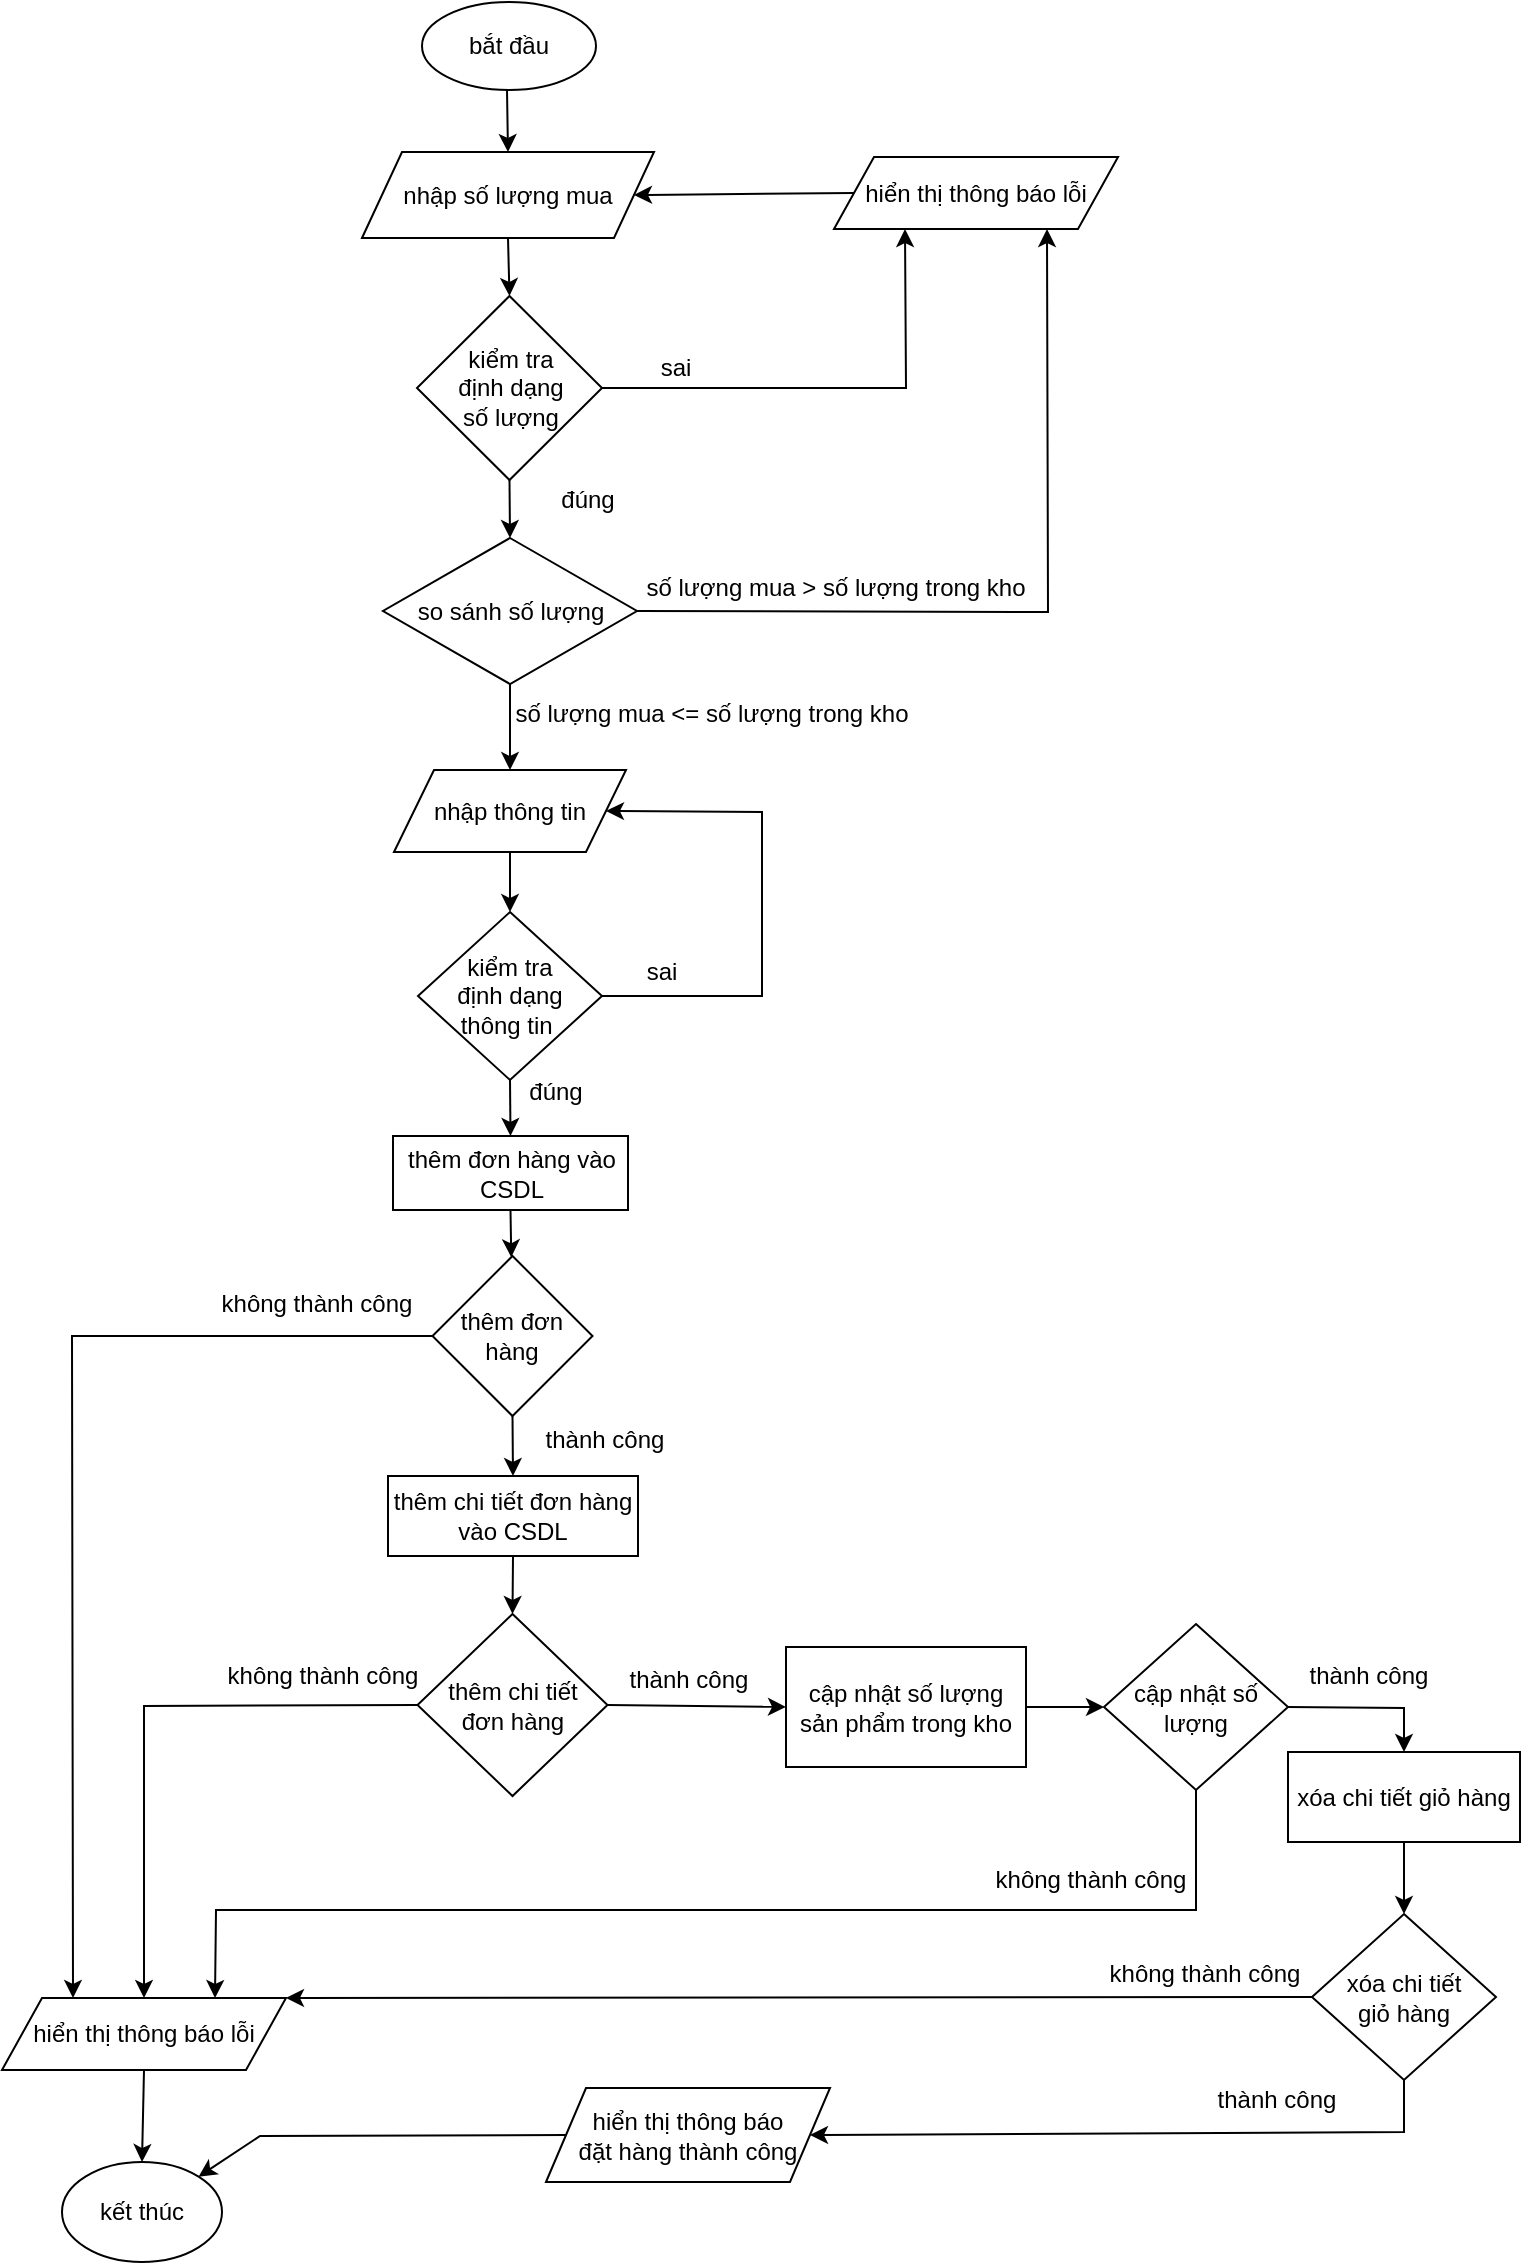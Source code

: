 <mxfile version="15.9.1" type="device"><diagram id="C5RBs43oDa-KdzZeNtuy" name="Page-1"><mxGraphModel dx="1232" dy="733" grid="0" gridSize="10" guides="1" tooltips="1" connect="1" arrows="1" fold="1" page="1" pageScale="1" pageWidth="827" pageHeight="1169" math="0" shadow="0"><root><mxCell id="WIyWlLk6GJQsqaUBKTNV-0"/><mxCell id="WIyWlLk6GJQsqaUBKTNV-1" parent="WIyWlLk6GJQsqaUBKTNV-0"/><mxCell id="MuGYmFmfzeD8GJijzQgY-0" value="bắt đầu" style="ellipse;whiteSpace=wrap;html=1;" parent="WIyWlLk6GJQsqaUBKTNV-1" vertex="1"><mxGeometry x="244" y="11" width="87" height="44" as="geometry"/></mxCell><mxCell id="lgZuOQ4NDq4DI2X1U_Di-1" value="" style="endArrow=classic;html=1;rounded=0;exitX=0.5;exitY=1;exitDx=0;exitDy=0;entryX=0.5;entryY=0;entryDx=0;entryDy=0;" edge="1" parent="WIyWlLk6GJQsqaUBKTNV-1" target="lgZuOQ4NDq4DI2X1U_Di-4"><mxGeometry width="50" height="50" relative="1" as="geometry"><mxPoint x="286.5" y="55" as="sourcePoint"/><mxPoint x="286.861" y="111" as="targetPoint"/></mxGeometry></mxCell><mxCell id="lgZuOQ4NDq4DI2X1U_Di-4" value="nhập số lượng mua" style="shape=parallelogram;perimeter=parallelogramPerimeter;whiteSpace=wrap;html=1;fixedSize=1;" vertex="1" parent="WIyWlLk6GJQsqaUBKTNV-1"><mxGeometry x="214" y="86" width="146" height="43" as="geometry"/></mxCell><mxCell id="lgZuOQ4NDq4DI2X1U_Di-5" value="kiểm tra &lt;br&gt;định dạng&lt;br&gt;số lượng" style="rhombus;whiteSpace=wrap;html=1;" vertex="1" parent="WIyWlLk6GJQsqaUBKTNV-1"><mxGeometry x="241.5" y="158" width="92.5" height="92" as="geometry"/></mxCell><mxCell id="lgZuOQ4NDq4DI2X1U_Di-6" value="" style="endArrow=classic;html=1;rounded=0;exitX=0.5;exitY=1;exitDx=0;exitDy=0;entryX=0.5;entryY=0;entryDx=0;entryDy=0;" edge="1" parent="WIyWlLk6GJQsqaUBKTNV-1" source="lgZuOQ4NDq4DI2X1U_Di-4" target="lgZuOQ4NDq4DI2X1U_Di-5"><mxGeometry width="50" height="50" relative="1" as="geometry"><mxPoint x="432" y="178" as="sourcePoint"/><mxPoint x="482" y="128" as="targetPoint"/></mxGeometry></mxCell><mxCell id="lgZuOQ4NDq4DI2X1U_Di-7" value="" style="endArrow=classic;html=1;rounded=0;entryX=0.25;entryY=1;entryDx=0;entryDy=0;exitX=1;exitY=0.5;exitDx=0;exitDy=0;" edge="1" parent="WIyWlLk6GJQsqaUBKTNV-1" source="lgZuOQ4NDq4DI2X1U_Di-5" target="lgZuOQ4NDq4DI2X1U_Di-47"><mxGeometry width="50" height="50" relative="1" as="geometry"><mxPoint x="335" y="222" as="sourcePoint"/><mxPoint x="383" y="222" as="targetPoint"/><Array as="points"><mxPoint x="486" y="204"/></Array></mxGeometry></mxCell><mxCell id="lgZuOQ4NDq4DI2X1U_Di-8" value="" style="endArrow=classic;html=1;rounded=0;exitX=0.5;exitY=1;exitDx=0;exitDy=0;entryX=0.5;entryY=0;entryDx=0;entryDy=0;" edge="1" parent="WIyWlLk6GJQsqaUBKTNV-1" source="lgZuOQ4NDq4DI2X1U_Di-5" target="lgZuOQ4NDq4DI2X1U_Di-9"><mxGeometry width="50" height="50" relative="1" as="geometry"><mxPoint x="259" y="330" as="sourcePoint"/><mxPoint x="288" y="288" as="targetPoint"/></mxGeometry></mxCell><mxCell id="lgZuOQ4NDq4DI2X1U_Di-9" value="so sánh số lượng" style="rhombus;whiteSpace=wrap;html=1;" vertex="1" parent="WIyWlLk6GJQsqaUBKTNV-1"><mxGeometry x="224.5" y="279" width="127" height="73" as="geometry"/></mxCell><mxCell id="lgZuOQ4NDq4DI2X1U_Di-10" value="" style="endArrow=classic;html=1;rounded=0;exitX=1;exitY=0.5;exitDx=0;exitDy=0;entryX=0.75;entryY=1;entryDx=0;entryDy=0;" edge="1" parent="WIyWlLk6GJQsqaUBKTNV-1" source="lgZuOQ4NDq4DI2X1U_Di-9" target="lgZuOQ4NDq4DI2X1U_Di-47"><mxGeometry width="50" height="50" relative="1" as="geometry"><mxPoint x="507" y="351" as="sourcePoint"/><mxPoint x="477" y="355" as="targetPoint"/><Array as="points"><mxPoint x="557" y="316"/></Array></mxGeometry></mxCell><mxCell id="lgZuOQ4NDq4DI2X1U_Di-11" value="" style="endArrow=classic;html=1;rounded=0;exitX=0.5;exitY=1;exitDx=0;exitDy=0;entryX=0.5;entryY=0;entryDx=0;entryDy=0;" edge="1" parent="WIyWlLk6GJQsqaUBKTNV-1" source="lgZuOQ4NDq4DI2X1U_Di-9" target="lgZuOQ4NDq4DI2X1U_Di-17"><mxGeometry width="50" height="50" relative="1" as="geometry"><mxPoint x="234" y="568" as="sourcePoint"/><mxPoint x="289.25" y="428" as="targetPoint"/></mxGeometry></mxCell><mxCell id="lgZuOQ4NDq4DI2X1U_Di-16" value="kiểm tra &lt;br&gt;định dạng&lt;br&gt;thông tin&amp;nbsp;" style="rhombus;whiteSpace=wrap;html=1;" vertex="1" parent="WIyWlLk6GJQsqaUBKTNV-1"><mxGeometry x="242" y="466" width="92" height="84" as="geometry"/></mxCell><mxCell id="lgZuOQ4NDq4DI2X1U_Di-17" value="nhập thông tin" style="shape=parallelogram;perimeter=parallelogramPerimeter;whiteSpace=wrap;html=1;fixedSize=1;" vertex="1" parent="WIyWlLk6GJQsqaUBKTNV-1"><mxGeometry x="230" y="395" width="116" height="41" as="geometry"/></mxCell><mxCell id="lgZuOQ4NDq4DI2X1U_Di-22" value="thêm đơn hàng vào CSDL" style="rounded=0;whiteSpace=wrap;html=1;" vertex="1" parent="WIyWlLk6GJQsqaUBKTNV-1"><mxGeometry x="229.5" y="578" width="117.5" height="37" as="geometry"/></mxCell><mxCell id="lgZuOQ4NDq4DI2X1U_Di-23" value="" style="endArrow=classic;html=1;rounded=0;exitX=0.5;exitY=1;exitDx=0;exitDy=0;" edge="1" parent="WIyWlLk6GJQsqaUBKTNV-1" source="lgZuOQ4NDq4DI2X1U_Di-22" target="lgZuOQ4NDq4DI2X1U_Di-25"><mxGeometry width="50" height="50" relative="1" as="geometry"><mxPoint x="250" y="743" as="sourcePoint"/><mxPoint x="289.75" y="652" as="targetPoint"/></mxGeometry></mxCell><mxCell id="lgZuOQ4NDq4DI2X1U_Di-25" value="thêm đơn hàng" style="rhombus;whiteSpace=wrap;html=1;" vertex="1" parent="WIyWlLk6GJQsqaUBKTNV-1"><mxGeometry x="249.25" y="638" width="80" height="80" as="geometry"/></mxCell><mxCell id="lgZuOQ4NDq4DI2X1U_Di-26" value="" style="endArrow=classic;html=1;rounded=0;exitX=0;exitY=0.5;exitDx=0;exitDy=0;entryX=0.25;entryY=0;entryDx=0;entryDy=0;" edge="1" parent="WIyWlLk6GJQsqaUBKTNV-1" source="lgZuOQ4NDq4DI2X1U_Di-25" target="lgZuOQ4NDq4DI2X1U_Di-62"><mxGeometry width="50" height="50" relative="1" as="geometry"><mxPoint x="249.25" y="678" as="sourcePoint"/><mxPoint x="25" y="248" as="targetPoint"/><Array as="points"><mxPoint x="69" y="678"/></Array></mxGeometry></mxCell><mxCell id="lgZuOQ4NDq4DI2X1U_Di-27" value="" style="endArrow=classic;html=1;rounded=0;exitX=0.5;exitY=1;exitDx=0;exitDy=0;entryX=0.5;entryY=0;entryDx=0;entryDy=0;" edge="1" parent="WIyWlLk6GJQsqaUBKTNV-1" source="lgZuOQ4NDq4DI2X1U_Di-25" target="lgZuOQ4NDq4DI2X1U_Di-28"><mxGeometry width="50" height="50" relative="1" as="geometry"><mxPoint x="289.25" y="718" as="sourcePoint"/><mxPoint x="289" y="760" as="targetPoint"/></mxGeometry></mxCell><mxCell id="lgZuOQ4NDq4DI2X1U_Di-28" value="thêm chi tiết đơn hàng vào CSDL" style="rounded=0;whiteSpace=wrap;html=1;" vertex="1" parent="WIyWlLk6GJQsqaUBKTNV-1"><mxGeometry x="227" y="748" width="125" height="40" as="geometry"/></mxCell><mxCell id="lgZuOQ4NDq4DI2X1U_Di-29" value="thêm chi tiết&lt;br&gt;đơn hàng" style="rhombus;whiteSpace=wrap;html=1;" vertex="1" parent="WIyWlLk6GJQsqaUBKTNV-1"><mxGeometry x="241.75" y="817" width="95" height="91" as="geometry"/></mxCell><mxCell id="lgZuOQ4NDq4DI2X1U_Di-30" value="" style="endArrow=classic;html=1;rounded=0;exitX=0.5;exitY=1;exitDx=0;exitDy=0;entryX=0.5;entryY=0;entryDx=0;entryDy=0;" edge="1" parent="WIyWlLk6GJQsqaUBKTNV-1" source="lgZuOQ4NDq4DI2X1U_Di-28" target="lgZuOQ4NDq4DI2X1U_Di-29"><mxGeometry width="50" height="50" relative="1" as="geometry"><mxPoint x="435" y="861" as="sourcePoint"/><mxPoint x="485" y="811" as="targetPoint"/></mxGeometry></mxCell><mxCell id="lgZuOQ4NDq4DI2X1U_Di-31" value="" style="endArrow=classic;html=1;rounded=0;exitX=0;exitY=0.5;exitDx=0;exitDy=0;" edge="1" parent="WIyWlLk6GJQsqaUBKTNV-1" source="lgZuOQ4NDq4DI2X1U_Di-29" target="lgZuOQ4NDq4DI2X1U_Di-62"><mxGeometry width="50" height="50" relative="1" as="geometry"><mxPoint x="259.25" y="688" as="sourcePoint"/><mxPoint x="101" y="918" as="targetPoint"/><Array as="points"><mxPoint x="105" y="863"/></Array></mxGeometry></mxCell><mxCell id="lgZuOQ4NDq4DI2X1U_Di-32" value="" style="endArrow=classic;html=1;rounded=0;exitX=1;exitY=0.5;exitDx=0;exitDy=0;entryX=0;entryY=0.5;entryDx=0;entryDy=0;" edge="1" parent="WIyWlLk6GJQsqaUBKTNV-1" source="lgZuOQ4NDq4DI2X1U_Di-29" target="lgZuOQ4NDq4DI2X1U_Di-34"><mxGeometry width="50" height="50" relative="1" as="geometry"><mxPoint x="399" y="920" as="sourcePoint"/><mxPoint x="380" y="870" as="targetPoint"/></mxGeometry></mxCell><mxCell id="lgZuOQ4NDq4DI2X1U_Di-34" value="cập nhật số lượng sản phẩm trong kho" style="rounded=0;whiteSpace=wrap;html=1;" vertex="1" parent="WIyWlLk6GJQsqaUBKTNV-1"><mxGeometry x="426" y="833.5" width="120" height="60" as="geometry"/></mxCell><mxCell id="lgZuOQ4NDq4DI2X1U_Di-35" value="cập nhật số lượng" style="rhombus;whiteSpace=wrap;html=1;" vertex="1" parent="WIyWlLk6GJQsqaUBKTNV-1"><mxGeometry x="585" y="822" width="92" height="83" as="geometry"/></mxCell><mxCell id="lgZuOQ4NDq4DI2X1U_Di-36" value="" style="endArrow=classic;html=1;rounded=0;exitX=1;exitY=0.5;exitDx=0;exitDy=0;entryX=0;entryY=0.5;entryDx=0;entryDy=0;" edge="1" parent="WIyWlLk6GJQsqaUBKTNV-1" source="lgZuOQ4NDq4DI2X1U_Di-34" target="lgZuOQ4NDq4DI2X1U_Di-35"><mxGeometry width="50" height="50" relative="1" as="geometry"><mxPoint x="571" y="986" as="sourcePoint"/><mxPoint x="621" y="936" as="targetPoint"/></mxGeometry></mxCell><mxCell id="lgZuOQ4NDq4DI2X1U_Di-39" value="xóa chi tiết giỏ hàng" style="rounded=0;whiteSpace=wrap;html=1;" vertex="1" parent="WIyWlLk6GJQsqaUBKTNV-1"><mxGeometry x="677" y="886" width="116" height="45" as="geometry"/></mxCell><mxCell id="lgZuOQ4NDq4DI2X1U_Di-40" value="xóa chi tiết &lt;br&gt;giỏ hàng" style="rhombus;whiteSpace=wrap;html=1;" vertex="1" parent="WIyWlLk6GJQsqaUBKTNV-1"><mxGeometry x="689" y="967" width="92" height="83" as="geometry"/></mxCell><mxCell id="lgZuOQ4NDq4DI2X1U_Di-41" value="" style="endArrow=classic;html=1;rounded=0;exitX=0.5;exitY=1;exitDx=0;exitDy=0;entryX=0.5;entryY=0;entryDx=0;entryDy=0;" edge="1" parent="WIyWlLk6GJQsqaUBKTNV-1" source="lgZuOQ4NDq4DI2X1U_Di-39" target="lgZuOQ4NDq4DI2X1U_Di-40"><mxGeometry width="50" height="50" relative="1" as="geometry"><mxPoint x="735.0" y="978" as="sourcePoint"/><mxPoint x="766" y="1001" as="targetPoint"/></mxGeometry></mxCell><mxCell id="lgZuOQ4NDq4DI2X1U_Di-43" value="" style="endArrow=classic;html=1;rounded=0;exitX=0.5;exitY=1;exitDx=0;exitDy=0;entryX=1;entryY=0.5;entryDx=0;entryDy=0;" edge="1" parent="WIyWlLk6GJQsqaUBKTNV-1" source="lgZuOQ4NDq4DI2X1U_Di-40" target="lgZuOQ4NDq4DI2X1U_Di-44"><mxGeometry width="50" height="50" relative="1" as="geometry"><mxPoint x="735.0" y="1096" as="sourcePoint"/><mxPoint x="465" y="1055" as="targetPoint"/><Array as="points"><mxPoint x="735" y="1076"/></Array></mxGeometry></mxCell><mxCell id="lgZuOQ4NDq4DI2X1U_Di-44" value="hiển thị thông báo &lt;br&gt;đặt hàng thành công" style="shape=parallelogram;perimeter=parallelogramPerimeter;whiteSpace=wrap;html=1;fixedSize=1;" vertex="1" parent="WIyWlLk6GJQsqaUBKTNV-1"><mxGeometry x="306" y="1054" width="142" height="47" as="geometry"/></mxCell><mxCell id="lgZuOQ4NDq4DI2X1U_Di-45" value="" style="endArrow=classic;html=1;rounded=0;exitX=0;exitY=0.5;exitDx=0;exitDy=0;entryX=1;entryY=0;entryDx=0;entryDy=0;" edge="1" parent="WIyWlLk6GJQsqaUBKTNV-1" source="lgZuOQ4NDq4DI2X1U_Di-44" target="lgZuOQ4NDq4DI2X1U_Di-46"><mxGeometry width="50" height="50" relative="1" as="geometry"><mxPoint x="105" y="1097" as="sourcePoint"/><mxPoint x="144" y="1122" as="targetPoint"/><Array as="points"><mxPoint x="163" y="1078"/></Array></mxGeometry></mxCell><mxCell id="lgZuOQ4NDq4DI2X1U_Di-46" value="kết thúc" style="ellipse;whiteSpace=wrap;html=1;" vertex="1" parent="WIyWlLk6GJQsqaUBKTNV-1"><mxGeometry x="64" y="1091" width="80" height="50" as="geometry"/></mxCell><mxCell id="lgZuOQ4NDq4DI2X1U_Di-47" value="hiển thị thông báo lỗi" style="shape=parallelogram;perimeter=parallelogramPerimeter;whiteSpace=wrap;html=1;fixedSize=1;" vertex="1" parent="WIyWlLk6GJQsqaUBKTNV-1"><mxGeometry x="450" y="88.5" width="142" height="36" as="geometry"/></mxCell><mxCell id="lgZuOQ4NDq4DI2X1U_Di-50" value="" style="endArrow=classic;html=1;rounded=0;exitX=0;exitY=0.5;exitDx=0;exitDy=0;entryX=1;entryY=0.5;entryDx=0;entryDy=0;" edge="1" parent="WIyWlLk6GJQsqaUBKTNV-1" source="lgZuOQ4NDq4DI2X1U_Di-47" target="lgZuOQ4NDq4DI2X1U_Di-4"><mxGeometry width="50" height="50" relative="1" as="geometry"><mxPoint x="333" y="99" as="sourcePoint"/><mxPoint x="291" y="70" as="targetPoint"/></mxGeometry></mxCell><mxCell id="lgZuOQ4NDq4DI2X1U_Di-51" value="sai" style="text;html=1;strokeColor=none;fillColor=none;align=center;verticalAlign=middle;whiteSpace=wrap;rounded=0;" vertex="1" parent="WIyWlLk6GJQsqaUBKTNV-1"><mxGeometry x="341" y="179" width="60" height="30" as="geometry"/></mxCell><mxCell id="lgZuOQ4NDq4DI2X1U_Di-52" value="số lượng mua &amp;gt; số lượng trong kho" style="text;html=1;strokeColor=none;fillColor=none;align=center;verticalAlign=middle;whiteSpace=wrap;rounded=0;" vertex="1" parent="WIyWlLk6GJQsqaUBKTNV-1"><mxGeometry x="310" y="289" width="282" height="30" as="geometry"/></mxCell><mxCell id="lgZuOQ4NDq4DI2X1U_Di-53" value="đúng" style="text;html=1;strokeColor=none;fillColor=none;align=center;verticalAlign=middle;whiteSpace=wrap;rounded=0;" vertex="1" parent="WIyWlLk6GJQsqaUBKTNV-1"><mxGeometry x="297" y="245" width="60" height="30" as="geometry"/></mxCell><mxCell id="lgZuOQ4NDq4DI2X1U_Di-56" value="sai" style="text;html=1;strokeColor=none;fillColor=none;align=center;verticalAlign=middle;whiteSpace=wrap;rounded=0;" vertex="1" parent="WIyWlLk6GJQsqaUBKTNV-1"><mxGeometry x="334" y="481" width="60" height="30" as="geometry"/></mxCell><mxCell id="lgZuOQ4NDq4DI2X1U_Di-57" value="đúng" style="text;html=1;strokeColor=none;fillColor=none;align=center;verticalAlign=middle;whiteSpace=wrap;rounded=0;" vertex="1" parent="WIyWlLk6GJQsqaUBKTNV-1"><mxGeometry x="281" y="541" width="60" height="30" as="geometry"/></mxCell><mxCell id="lgZuOQ4NDq4DI2X1U_Di-58" value="thành công" style="text;html=1;strokeColor=none;fillColor=none;align=center;verticalAlign=middle;whiteSpace=wrap;rounded=0;" vertex="1" parent="WIyWlLk6GJQsqaUBKTNV-1"><mxGeometry x="336.75" y="840" width="81" height="20" as="geometry"/></mxCell><mxCell id="lgZuOQ4NDq4DI2X1U_Di-59" value="không thành công" style="text;html=1;strokeColor=none;fillColor=none;align=center;verticalAlign=middle;whiteSpace=wrap;rounded=0;" vertex="1" parent="WIyWlLk6GJQsqaUBKTNV-1"><mxGeometry x="140.75" y="652" width="101" height="20" as="geometry"/></mxCell><mxCell id="lgZuOQ4NDq4DI2X1U_Di-62" value="hiển thị thông báo lỗi" style="shape=parallelogram;perimeter=parallelogramPerimeter;whiteSpace=wrap;html=1;fixedSize=1;" vertex="1" parent="WIyWlLk6GJQsqaUBKTNV-1"><mxGeometry x="34" y="1009" width="142" height="36" as="geometry"/></mxCell><mxCell id="lgZuOQ4NDq4DI2X1U_Di-67" value="không thành công" style="text;html=1;strokeColor=none;fillColor=none;align=center;verticalAlign=middle;whiteSpace=wrap;rounded=0;" vertex="1" parent="WIyWlLk6GJQsqaUBKTNV-1"><mxGeometry x="144" y="837.5" width="101" height="20" as="geometry"/></mxCell><mxCell id="lgZuOQ4NDq4DI2X1U_Di-68" value="thành công" style="text;html=1;strokeColor=none;fillColor=none;align=center;verticalAlign=middle;whiteSpace=wrap;rounded=0;" vertex="1" parent="WIyWlLk6GJQsqaUBKTNV-1"><mxGeometry x="295" y="720" width="81" height="20" as="geometry"/></mxCell><mxCell id="lgZuOQ4NDq4DI2X1U_Di-69" value="thành công" style="text;html=1;strokeColor=none;fillColor=none;align=center;verticalAlign=middle;whiteSpace=wrap;rounded=0;" vertex="1" parent="WIyWlLk6GJQsqaUBKTNV-1"><mxGeometry x="677" y="837.5" width="81" height="20" as="geometry"/></mxCell><mxCell id="lgZuOQ4NDq4DI2X1U_Di-71" value="" style="endArrow=classic;html=1;rounded=0;exitX=0.5;exitY=1;exitDx=0;exitDy=0;entryX=0.5;entryY=0;entryDx=0;entryDy=0;" edge="1" parent="WIyWlLk6GJQsqaUBKTNV-1" source="lgZuOQ4NDq4DI2X1U_Di-62" target="lgZuOQ4NDq4DI2X1U_Di-46"><mxGeometry width="50" height="50" relative="1" as="geometry"><mxPoint x="259" y="1030" as="sourcePoint"/><mxPoint x="120" y="1078" as="targetPoint"/></mxGeometry></mxCell><mxCell id="lgZuOQ4NDq4DI2X1U_Di-72" value="" style="endArrow=classic;html=1;rounded=0;exitX=0.5;exitY=1;exitDx=0;exitDy=0;entryX=0.75;entryY=0;entryDx=0;entryDy=0;" edge="1" parent="WIyWlLk6GJQsqaUBKTNV-1" source="lgZuOQ4NDq4DI2X1U_Di-35" target="lgZuOQ4NDq4DI2X1U_Di-62"><mxGeometry width="50" height="50" relative="1" as="geometry"><mxPoint x="487" y="1025" as="sourcePoint"/><mxPoint x="211" y="1010" as="targetPoint"/><Array as="points"><mxPoint x="631" y="931"/><mxPoint x="631" y="965"/><mxPoint x="141" y="965"/></Array></mxGeometry></mxCell><mxCell id="lgZuOQ4NDq4DI2X1U_Di-73" value="" style="endArrow=classic;html=1;rounded=0;exitX=1;exitY=0.5;exitDx=0;exitDy=0;entryX=0.5;entryY=0;entryDx=0;entryDy=0;" edge="1" parent="WIyWlLk6GJQsqaUBKTNV-1" source="lgZuOQ4NDq4DI2X1U_Di-35" target="lgZuOQ4NDq4DI2X1U_Di-39"><mxGeometry width="50" height="50" relative="1" as="geometry"><mxPoint x="692" y="825" as="sourcePoint"/><mxPoint x="765" y="889" as="targetPoint"/><Array as="points"><mxPoint x="735" y="864"/></Array></mxGeometry></mxCell><mxCell id="lgZuOQ4NDq4DI2X1U_Di-76" value="" style="endArrow=classic;html=1;rounded=0;exitX=0;exitY=0.5;exitDx=0;exitDy=0;entryX=1;entryY=0;entryDx=0;entryDy=0;" edge="1" parent="WIyWlLk6GJQsqaUBKTNV-1" source="lgZuOQ4NDq4DI2X1U_Di-40" target="lgZuOQ4NDq4DI2X1U_Di-62"><mxGeometry width="50" height="50" relative="1" as="geometry"><mxPoint x="689" y="1054.5" as="sourcePoint"/><mxPoint x="194" y="1066" as="targetPoint"/></mxGeometry></mxCell><mxCell id="lgZuOQ4NDq4DI2X1U_Di-77" value="không thành công" style="text;html=1;strokeColor=none;fillColor=none;align=center;verticalAlign=middle;whiteSpace=wrap;rounded=0;" vertex="1" parent="WIyWlLk6GJQsqaUBKTNV-1"><mxGeometry x="528" y="939.5" width="101" height="20" as="geometry"/></mxCell><mxCell id="lgZuOQ4NDq4DI2X1U_Di-78" value="thành công" style="text;html=1;strokeColor=none;fillColor=none;align=center;verticalAlign=middle;whiteSpace=wrap;rounded=0;" vertex="1" parent="WIyWlLk6GJQsqaUBKTNV-1"><mxGeometry x="631" y="1050" width="81" height="20" as="geometry"/></mxCell><mxCell id="lgZuOQ4NDq4DI2X1U_Di-79" value="không thành công" style="text;html=1;strokeColor=none;fillColor=none;align=center;verticalAlign=middle;whiteSpace=wrap;rounded=0;" vertex="1" parent="WIyWlLk6GJQsqaUBKTNV-1"><mxGeometry x="585" y="987" width="101" height="20" as="geometry"/></mxCell><mxCell id="lgZuOQ4NDq4DI2X1U_Di-82" value="số lượng mua &amp;lt;= số lượng trong kho" style="text;html=1;strokeColor=none;fillColor=none;align=center;verticalAlign=middle;whiteSpace=wrap;rounded=0;" vertex="1" parent="WIyWlLk6GJQsqaUBKTNV-1"><mxGeometry x="248" y="352" width="282" height="30" as="geometry"/></mxCell><mxCell id="lgZuOQ4NDq4DI2X1U_Di-84" value="" style="endArrow=classic;html=1;rounded=0;exitX=0.5;exitY=1;exitDx=0;exitDy=0;entryX=0.5;entryY=0;entryDx=0;entryDy=0;" edge="1" parent="WIyWlLk6GJQsqaUBKTNV-1" source="lgZuOQ4NDq4DI2X1U_Di-17" target="lgZuOQ4NDq4DI2X1U_Di-16"><mxGeometry width="50" height="50" relative="1" as="geometry"><mxPoint x="413" y="512" as="sourcePoint"/><mxPoint x="463" y="462" as="targetPoint"/></mxGeometry></mxCell><mxCell id="lgZuOQ4NDq4DI2X1U_Di-85" value="" style="endArrow=classic;html=1;rounded=0;exitX=0.5;exitY=1;exitDx=0;exitDy=0;entryX=0.5;entryY=0;entryDx=0;entryDy=0;" edge="1" parent="WIyWlLk6GJQsqaUBKTNV-1" source="lgZuOQ4NDq4DI2X1U_Di-16" target="lgZuOQ4NDq4DI2X1U_Di-22"><mxGeometry width="50" height="50" relative="1" as="geometry"><mxPoint x="451" y="573" as="sourcePoint"/><mxPoint x="501" y="523" as="targetPoint"/></mxGeometry></mxCell><mxCell id="lgZuOQ4NDq4DI2X1U_Di-86" value="" style="endArrow=classic;html=1;rounded=0;exitX=1;exitY=0.5;exitDx=0;exitDy=0;entryX=1;entryY=0.5;entryDx=0;entryDy=0;" edge="1" parent="WIyWlLk6GJQsqaUBKTNV-1" source="lgZuOQ4NDq4DI2X1U_Di-16" target="lgZuOQ4NDq4DI2X1U_Di-17"><mxGeometry width="50" height="50" relative="1" as="geometry"><mxPoint x="381" y="545" as="sourcePoint"/><mxPoint x="558" y="508" as="targetPoint"/><Array as="points"><mxPoint x="414" y="508"/><mxPoint x="414" y="416"/></Array></mxGeometry></mxCell></root></mxGraphModel></diagram></mxfile>